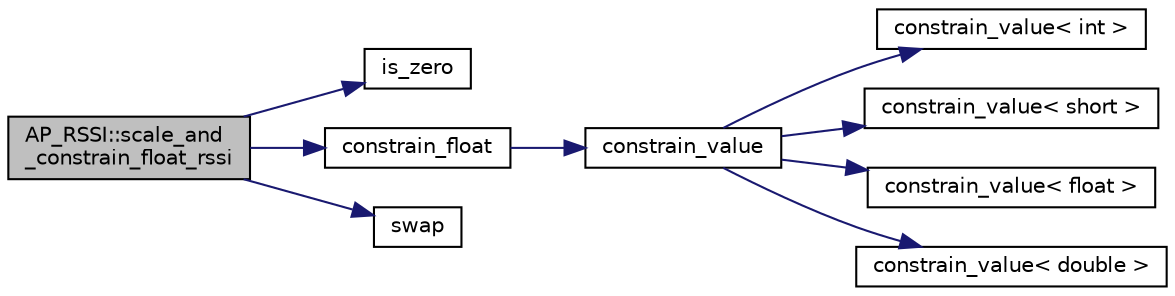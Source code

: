 digraph "AP_RSSI::scale_and_constrain_float_rssi"
{
 // INTERACTIVE_SVG=YES
  edge [fontname="Helvetica",fontsize="10",labelfontname="Helvetica",labelfontsize="10"];
  node [fontname="Helvetica",fontsize="10",shape=record];
  rankdir="LR";
  Node1 [label="AP_RSSI::scale_and\l_constrain_float_rssi",height=0.2,width=0.4,color="black", fillcolor="grey75", style="filled", fontcolor="black"];
  Node1 -> Node2 [color="midnightblue",fontsize="10",style="solid",fontname="Helvetica"];
  Node2 [label="is_zero",height=0.2,width=0.4,color="black", fillcolor="white", style="filled",URL="$AP__Math_8h.html#a2a12cce483e9b870da70d30406d82c60"];
  Node1 -> Node3 [color="midnightblue",fontsize="10",style="solid",fontname="Helvetica"];
  Node3 [label="constrain_float",height=0.2,width=0.4,color="black", fillcolor="white", style="filled",URL="$AP__Math_8h.html#ad525609d9dba6ffa556a0fbf08a3f9b4"];
  Node3 -> Node4 [color="midnightblue",fontsize="10",style="solid",fontname="Helvetica"];
  Node4 [label="constrain_value",height=0.2,width=0.4,color="black", fillcolor="white", style="filled",URL="$AP__Math_8h.html#a20e8f8671c282c69c1954652b6d61585"];
  Node4 -> Node5 [color="midnightblue",fontsize="10",style="solid",fontname="Helvetica"];
  Node5 [label="constrain_value\< int \>",height=0.2,width=0.4,color="black", fillcolor="white", style="filled",URL="$AP__Math_8cpp.html#a37e8e901754cb9c8e53a8e3030c82c50"];
  Node4 -> Node6 [color="midnightblue",fontsize="10",style="solid",fontname="Helvetica"];
  Node6 [label="constrain_value\< short \>",height=0.2,width=0.4,color="black", fillcolor="white", style="filled",URL="$AP__Math_8cpp.html#afdbe107ec1987d318a6347816fbf2b89"];
  Node4 -> Node7 [color="midnightblue",fontsize="10",style="solid",fontname="Helvetica"];
  Node7 [label="constrain_value\< float \>",height=0.2,width=0.4,color="black", fillcolor="white", style="filled",URL="$AP__Math_8cpp.html#ae6c621670c214da687de21d4e3a92587"];
  Node4 -> Node8 [color="midnightblue",fontsize="10",style="solid",fontname="Helvetica"];
  Node8 [label="constrain_value\< double \>",height=0.2,width=0.4,color="black", fillcolor="white", style="filled",URL="$AP__Math_8cpp.html#afe3990b00e9abc43fa97dfaf8e32f5c4"];
  Node1 -> Node9 [color="midnightblue",fontsize="10",style="solid",fontname="Helvetica"];
  Node9 [label="swap",height=0.2,width=0.4,color="black", fillcolor="white", style="filled",URL="$matrix__alg_8cpp.html#a4ae7bd9da0bae1b05a7c352df26008ff"];
}
